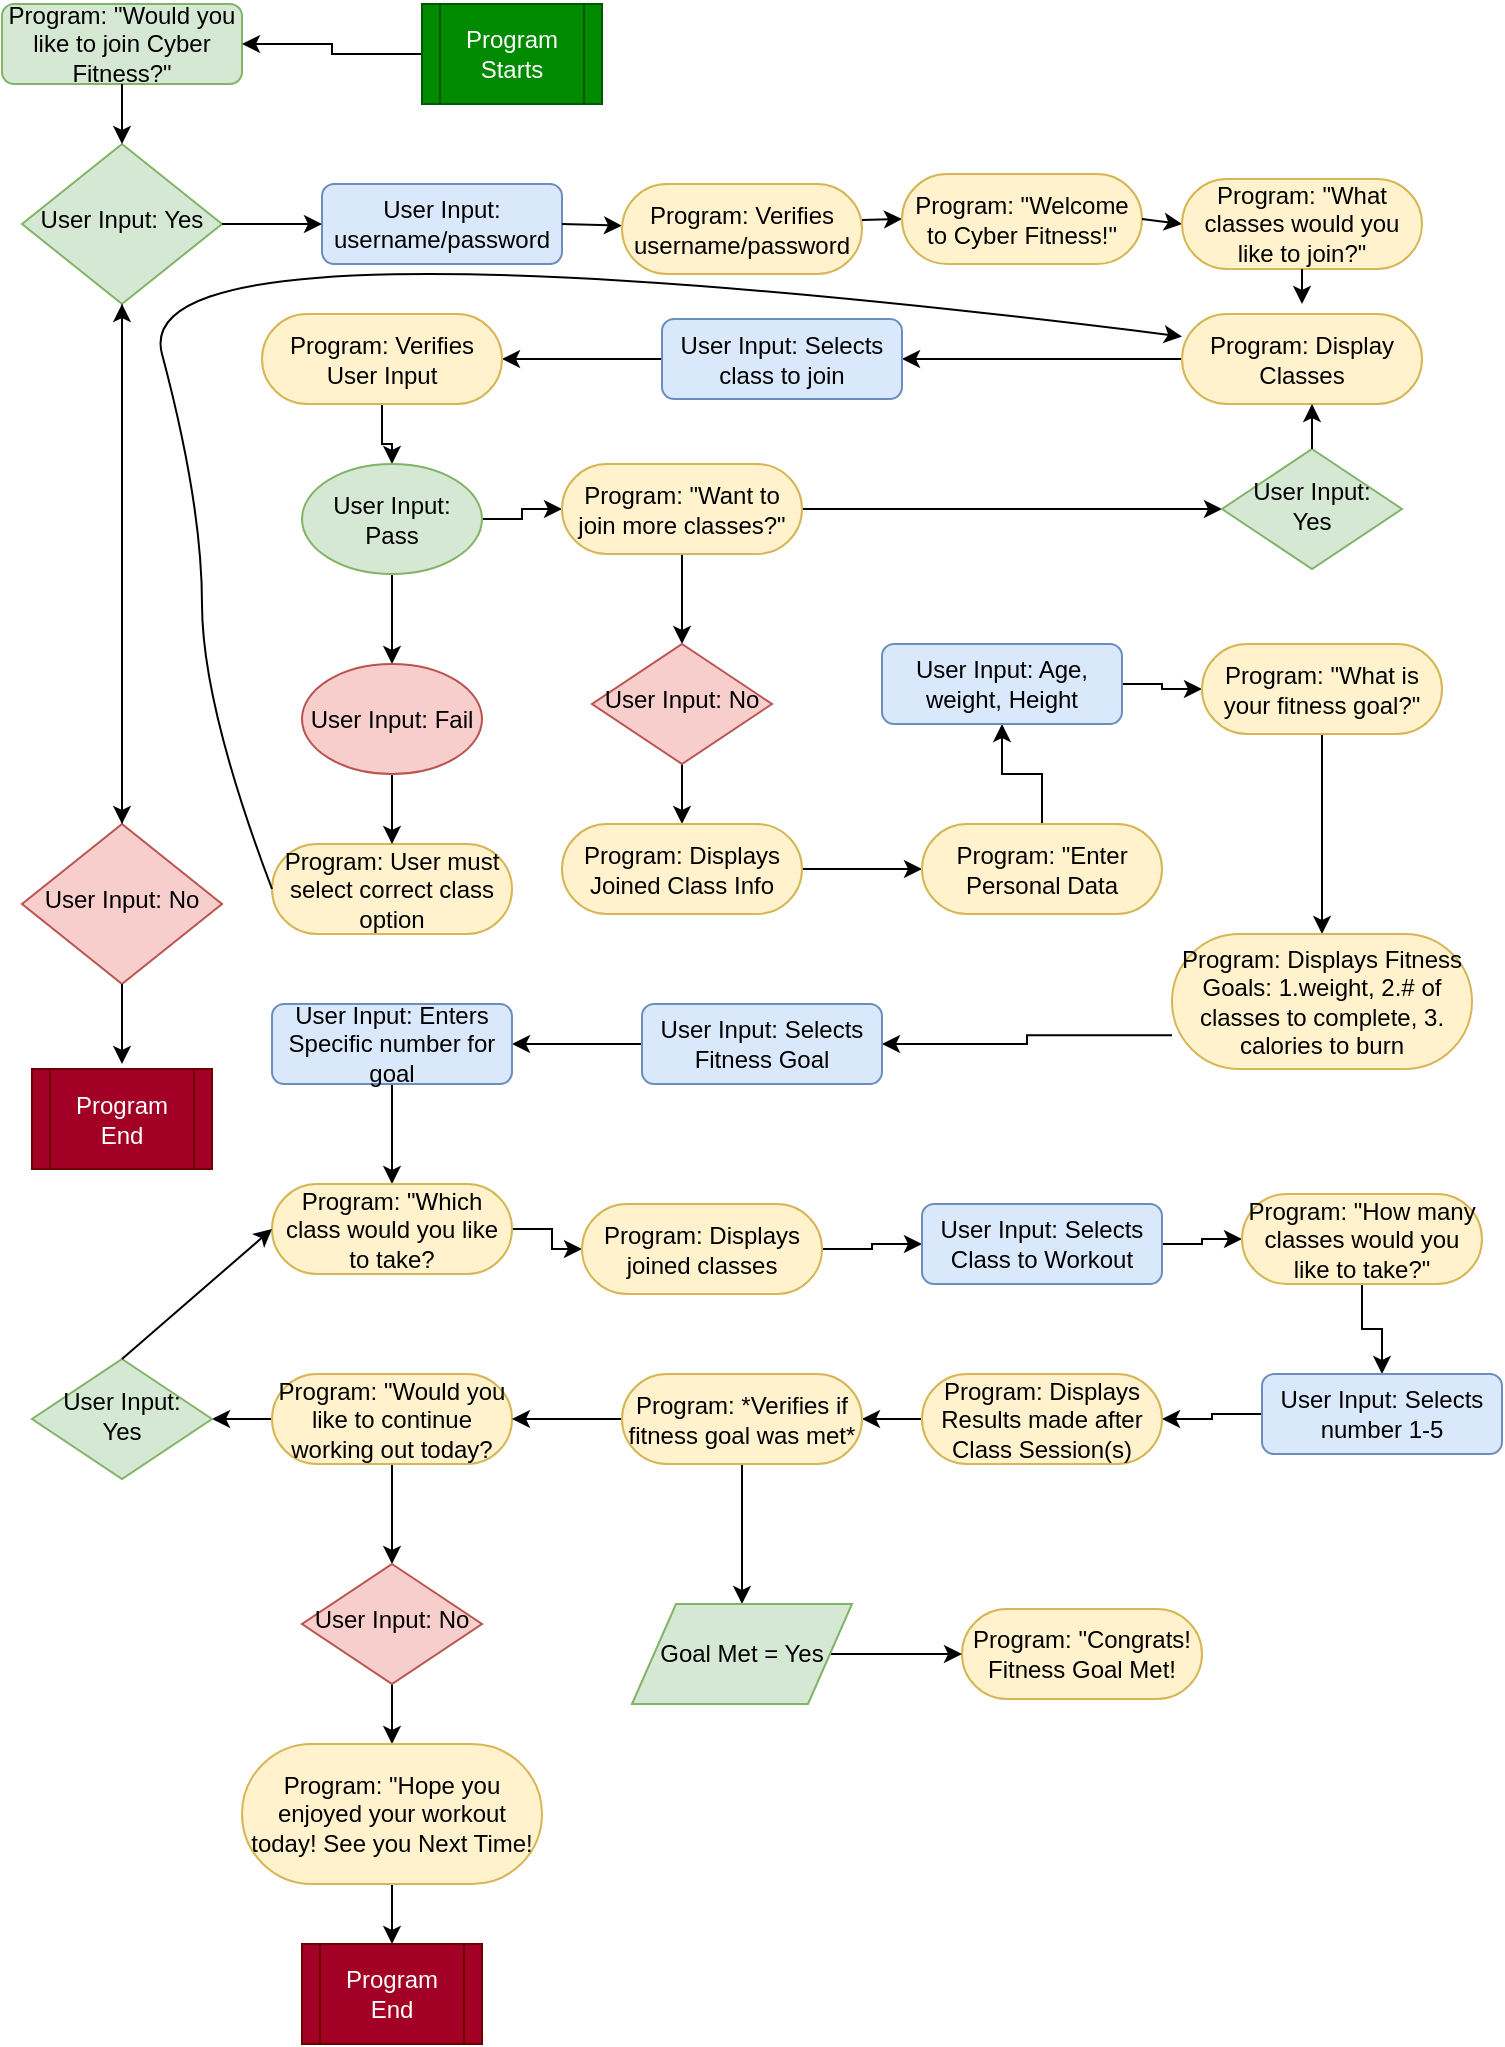 <mxfile version="12.6.6" type="device"><diagram id="C5RBs43oDa-KdzZeNtuy" name="Page-1"><mxGraphModel dx="2076" dy="1074" grid="1" gridSize="10" guides="1" tooltips="1" connect="1" arrows="1" fold="1" page="1" pageScale="1" pageWidth="827" pageHeight="1169" math="0" shadow="0"><root><mxCell id="WIyWlLk6GJQsqaUBKTNV-0"/><mxCell id="WIyWlLk6GJQsqaUBKTNV-1" parent="WIyWlLk6GJQsqaUBKTNV-0"/><mxCell id="WIyWlLk6GJQsqaUBKTNV-3" value="Program: &quot;Would you like to join Cyber Fitness?&quot;" style="rounded=1;whiteSpace=wrap;html=1;fontSize=12;glass=0;strokeWidth=1;shadow=0;fillColor=#d5e8d4;strokeColor=#82b366;" parent="WIyWlLk6GJQsqaUBKTNV-1" vertex="1"><mxGeometry y="10" width="120" height="40" as="geometry"/></mxCell><mxCell id="7iT03SDn4NpZeoi092vU-6" style="edgeStyle=orthogonalEdgeStyle;rounded=0;orthogonalLoop=1;jettySize=auto;html=1;" edge="1" parent="WIyWlLk6GJQsqaUBKTNV-1" source="WIyWlLk6GJQsqaUBKTNV-6" target="WIyWlLk6GJQsqaUBKTNV-10"><mxGeometry relative="1" as="geometry"/></mxCell><mxCell id="WIyWlLk6GJQsqaUBKTNV-6" value="User Input: Yes" style="rhombus;whiteSpace=wrap;html=1;shadow=0;fontFamily=Helvetica;fontSize=12;align=center;strokeWidth=1;spacing=6;spacingTop=-4;fillColor=#d5e8d4;strokeColor=#82b366;" parent="WIyWlLk6GJQsqaUBKTNV-1" vertex="1"><mxGeometry x="10" y="80" width="100" height="80" as="geometry"/></mxCell><mxCell id="WIyWlLk6GJQsqaUBKTNV-7" value="User Input: username/password" style="rounded=1;whiteSpace=wrap;html=1;fontSize=12;glass=0;strokeWidth=1;shadow=0;fillColor=#dae8fc;strokeColor=#6c8ebf;" parent="WIyWlLk6GJQsqaUBKTNV-1" vertex="1"><mxGeometry x="160" y="100" width="120" height="40" as="geometry"/></mxCell><mxCell id="7iT03SDn4NpZeoi092vU-5" style="edgeStyle=orthogonalEdgeStyle;rounded=0;orthogonalLoop=1;jettySize=auto;html=1;entryX=0.5;entryY=1;entryDx=0;entryDy=0;" edge="1" parent="WIyWlLk6GJQsqaUBKTNV-1" source="WIyWlLk6GJQsqaUBKTNV-10" target="WIyWlLk6GJQsqaUBKTNV-6"><mxGeometry relative="1" as="geometry"/></mxCell><mxCell id="WIyWlLk6GJQsqaUBKTNV-10" value="User Input: No" style="rhombus;whiteSpace=wrap;html=1;shadow=0;fontFamily=Helvetica;fontSize=12;align=center;strokeWidth=1;spacing=6;spacingTop=-4;fillColor=#f8cecc;strokeColor=#b85450;" parent="WIyWlLk6GJQsqaUBKTNV-1" vertex="1"><mxGeometry x="10" y="420" width="100" height="80" as="geometry"/></mxCell><mxCell id="7iT03SDn4NpZeoi092vU-7" value="" style="endArrow=classic;html=1;exitX=0.5;exitY=1;exitDx=0;exitDy=0;" edge="1" parent="WIyWlLk6GJQsqaUBKTNV-1" source="WIyWlLk6GJQsqaUBKTNV-10"><mxGeometry width="50" height="50" relative="1" as="geometry"><mxPoint x="70" y="300" as="sourcePoint"/><mxPoint x="60" y="540" as="targetPoint"/></mxGeometry></mxCell><mxCell id="7iT03SDn4NpZeoi092vU-8" value="" style="endArrow=classic;html=1;exitX=1;exitY=0.5;exitDx=0;exitDy=0;" edge="1" parent="WIyWlLk6GJQsqaUBKTNV-1" source="WIyWlLk6GJQsqaUBKTNV-6"><mxGeometry width="50" height="50" relative="1" as="geometry"><mxPoint x="280" y="180" as="sourcePoint"/><mxPoint x="160" y="120" as="targetPoint"/></mxGeometry></mxCell><mxCell id="7iT03SDn4NpZeoi092vU-11" value="" style="endArrow=classic;html=1;exitX=1;exitY=0.5;exitDx=0;exitDy=0;" edge="1" parent="WIyWlLk6GJQsqaUBKTNV-1" source="WIyWlLk6GJQsqaUBKTNV-7" target="7iT03SDn4NpZeoi092vU-12"><mxGeometry width="50" height="50" relative="1" as="geometry"><mxPoint x="210" y="190" as="sourcePoint"/><mxPoint x="220" y="170" as="targetPoint"/></mxGeometry></mxCell><mxCell id="7iT03SDn4NpZeoi092vU-12" value="Program: Verifies username/password" style="rounded=1;whiteSpace=wrap;html=1;arcSize=50;fillColor=#fff2cc;strokeColor=#d6b656;" vertex="1" parent="WIyWlLk6GJQsqaUBKTNV-1"><mxGeometry x="310" y="100" width="120" height="45" as="geometry"/></mxCell><mxCell id="7iT03SDn4NpZeoi092vU-13" value="" style="endArrow=classic;html=1;entryX=0;entryY=0.5;entryDx=0;entryDy=0;" edge="1" parent="WIyWlLk6GJQsqaUBKTNV-1" target="7iT03SDn4NpZeoi092vU-14"><mxGeometry width="50" height="50" relative="1" as="geometry"><mxPoint x="430" y="118" as="sourcePoint"/><mxPoint x="460" y="120" as="targetPoint"/></mxGeometry></mxCell><mxCell id="7iT03SDn4NpZeoi092vU-14" value="Program: &quot;Welcome to Cyber Fitness!&quot;" style="rounded=1;whiteSpace=wrap;html=1;arcSize=50;fillColor=#fff2cc;strokeColor=#d6b656;" vertex="1" parent="WIyWlLk6GJQsqaUBKTNV-1"><mxGeometry x="450" y="95" width="120" height="45" as="geometry"/></mxCell><mxCell id="7iT03SDn4NpZeoi092vU-15" value="" style="endArrow=classic;html=1;exitX=1;exitY=0.5;exitDx=0;exitDy=0;entryX=0;entryY=0.5;entryDx=0;entryDy=0;" edge="1" parent="WIyWlLk6GJQsqaUBKTNV-1" source="7iT03SDn4NpZeoi092vU-14" target="7iT03SDn4NpZeoi092vU-16"><mxGeometry width="50" height="50" relative="1" as="geometry"><mxPoint x="200" y="340" as="sourcePoint"/><mxPoint x="600" y="120" as="targetPoint"/></mxGeometry></mxCell><mxCell id="7iT03SDn4NpZeoi092vU-16" value="Program: &quot;What classes would you like to join?&quot;" style="rounded=1;whiteSpace=wrap;html=1;arcSize=50;fillColor=#fff2cc;strokeColor=#d6b656;" vertex="1" parent="WIyWlLk6GJQsqaUBKTNV-1"><mxGeometry x="590" y="97.5" width="120" height="45" as="geometry"/></mxCell><mxCell id="7iT03SDn4NpZeoi092vU-17" value="" style="endArrow=classic;html=1;exitX=0.5;exitY=1;exitDx=0;exitDy=0;" edge="1" parent="WIyWlLk6GJQsqaUBKTNV-1" source="7iT03SDn4NpZeoi092vU-16"><mxGeometry width="50" height="50" relative="1" as="geometry"><mxPoint x="630" y="200" as="sourcePoint"/><mxPoint x="650" y="160" as="targetPoint"/></mxGeometry></mxCell><mxCell id="7iT03SDn4NpZeoi092vU-40" value="" style="edgeStyle=orthogonalEdgeStyle;rounded=0;orthogonalLoop=1;jettySize=auto;html=1;entryX=1;entryY=0.5;entryDx=0;entryDy=0;" edge="1" parent="WIyWlLk6GJQsqaUBKTNV-1" source="7iT03SDn4NpZeoi092vU-18" target="7iT03SDn4NpZeoi092vU-19"><mxGeometry relative="1" as="geometry"><mxPoint x="510" y="187.5" as="targetPoint"/></mxGeometry></mxCell><mxCell id="7iT03SDn4NpZeoi092vU-18" value="Program: Display Classes" style="rounded=1;whiteSpace=wrap;html=1;arcSize=50;fillColor=#fff2cc;strokeColor=#d6b656;" vertex="1" parent="WIyWlLk6GJQsqaUBKTNV-1"><mxGeometry x="590" y="165" width="120" height="45" as="geometry"/></mxCell><mxCell id="7iT03SDn4NpZeoi092vU-35" value="" style="edgeStyle=orthogonalEdgeStyle;rounded=0;orthogonalLoop=1;jettySize=auto;html=1;" edge="1" parent="WIyWlLk6GJQsqaUBKTNV-1" source="7iT03SDn4NpZeoi092vU-19" target="7iT03SDn4NpZeoi092vU-20"><mxGeometry relative="1" as="geometry"/></mxCell><mxCell id="7iT03SDn4NpZeoi092vU-19" value="User Input: Selects class to join" style="rounded=1;whiteSpace=wrap;html=1;fontSize=12;glass=0;strokeWidth=1;shadow=0;fillColor=#dae8fc;strokeColor=#6c8ebf;" vertex="1" parent="WIyWlLk6GJQsqaUBKTNV-1"><mxGeometry x="330" y="167.5" width="120" height="40" as="geometry"/></mxCell><mxCell id="7iT03SDn4NpZeoi092vU-32" value="" style="edgeStyle=orthogonalEdgeStyle;rounded=0;orthogonalLoop=1;jettySize=auto;html=1;" edge="1" parent="WIyWlLk6GJQsqaUBKTNV-1" source="7iT03SDn4NpZeoi092vU-20" target="7iT03SDn4NpZeoi092vU-24"><mxGeometry relative="1" as="geometry"/></mxCell><mxCell id="7iT03SDn4NpZeoi092vU-20" value="Program: Verifies User Input" style="rounded=1;whiteSpace=wrap;html=1;arcSize=50;fillColor=#fff2cc;strokeColor=#d6b656;" vertex="1" parent="WIyWlLk6GJQsqaUBKTNV-1"><mxGeometry x="130" y="165" width="120" height="45" as="geometry"/></mxCell><mxCell id="7iT03SDn4NpZeoi092vU-21" value="Program: User must select correct class option" style="rounded=1;whiteSpace=wrap;html=1;arcSize=50;fillColor=#fff2cc;strokeColor=#d6b656;" vertex="1" parent="WIyWlLk6GJQsqaUBKTNV-1"><mxGeometry x="135" y="430" width="120" height="45" as="geometry"/></mxCell><mxCell id="7iT03SDn4NpZeoi092vU-31" value="" style="edgeStyle=orthogonalEdgeStyle;rounded=0;orthogonalLoop=1;jettySize=auto;html=1;" edge="1" parent="WIyWlLk6GJQsqaUBKTNV-1" source="7iT03SDn4NpZeoi092vU-24" target="7iT03SDn4NpZeoi092vU-27"><mxGeometry relative="1" as="geometry"/></mxCell><mxCell id="7iT03SDn4NpZeoi092vU-33" value="" style="edgeStyle=orthogonalEdgeStyle;rounded=0;orthogonalLoop=1;jettySize=auto;html=1;" edge="1" parent="WIyWlLk6GJQsqaUBKTNV-1" source="7iT03SDn4NpZeoi092vU-24" target="7iT03SDn4NpZeoi092vU-25"><mxGeometry relative="1" as="geometry"/></mxCell><mxCell id="7iT03SDn4NpZeoi092vU-24" value="User Input: Pass" style="ellipse;whiteSpace=wrap;html=1;fillColor=#d5e8d4;strokeColor=#82b366;" vertex="1" parent="WIyWlLk6GJQsqaUBKTNV-1"><mxGeometry x="150" y="240" width="90" height="55" as="geometry"/></mxCell><mxCell id="7iT03SDn4NpZeoi092vU-34" value="" style="edgeStyle=orthogonalEdgeStyle;rounded=0;orthogonalLoop=1;jettySize=auto;html=1;" edge="1" parent="WIyWlLk6GJQsqaUBKTNV-1" source="7iT03SDn4NpZeoi092vU-25" target="7iT03SDn4NpZeoi092vU-21"><mxGeometry relative="1" as="geometry"/></mxCell><mxCell id="7iT03SDn4NpZeoi092vU-25" value="User Input: Fail" style="ellipse;whiteSpace=wrap;html=1;fillColor=#f8cecc;strokeColor=#b85450;" vertex="1" parent="WIyWlLk6GJQsqaUBKTNV-1"><mxGeometry x="150" y="340" width="90" height="55" as="geometry"/></mxCell><mxCell id="7iT03SDn4NpZeoi092vU-26" value="" style="curved=1;endArrow=classic;html=1;exitX=0;exitY=0.5;exitDx=0;exitDy=0;entryX=0;entryY=0.25;entryDx=0;entryDy=0;" edge="1" parent="WIyWlLk6GJQsqaUBKTNV-1" source="7iT03SDn4NpZeoi092vU-21" target="7iT03SDn4NpZeoi092vU-18"><mxGeometry width="50" height="50" relative="1" as="geometry"><mxPoint x="100" y="340" as="sourcePoint"/><mxPoint x="150" y="290" as="targetPoint"/><Array as="points"><mxPoint x="100" y="360"/><mxPoint x="100" y="260"/><mxPoint x="60" y="110"/></Array></mxGeometry></mxCell><mxCell id="7iT03SDn4NpZeoi092vU-30" value="" style="edgeStyle=orthogonalEdgeStyle;rounded=0;orthogonalLoop=1;jettySize=auto;html=1;" edge="1" parent="WIyWlLk6GJQsqaUBKTNV-1" source="7iT03SDn4NpZeoi092vU-27" target="7iT03SDn4NpZeoi092vU-29"><mxGeometry relative="1" as="geometry"/></mxCell><mxCell id="7iT03SDn4NpZeoi092vU-38" value="" style="edgeStyle=orthogonalEdgeStyle;rounded=0;orthogonalLoop=1;jettySize=auto;html=1;" edge="1" parent="WIyWlLk6GJQsqaUBKTNV-1" source="7iT03SDn4NpZeoi092vU-27" target="7iT03SDn4NpZeoi092vU-28"><mxGeometry relative="1" as="geometry"/></mxCell><mxCell id="7iT03SDn4NpZeoi092vU-27" value="Program: &quot;Want to join more classes?&quot;" style="rounded=1;whiteSpace=wrap;html=1;arcSize=50;fillColor=#fff2cc;strokeColor=#d6b656;" vertex="1" parent="WIyWlLk6GJQsqaUBKTNV-1"><mxGeometry x="280" y="240" width="120" height="45" as="geometry"/></mxCell><mxCell id="7iT03SDn4NpZeoi092vU-58" value="" style="edgeStyle=orthogonalEdgeStyle;rounded=0;orthogonalLoop=1;jettySize=auto;html=1;entryX=0.5;entryY=0;entryDx=0;entryDy=0;" edge="1" parent="WIyWlLk6GJQsqaUBKTNV-1" source="7iT03SDn4NpZeoi092vU-28" target="7iT03SDn4NpZeoi092vU-42"><mxGeometry relative="1" as="geometry"><mxPoint x="340" y="470" as="targetPoint"/></mxGeometry></mxCell><mxCell id="7iT03SDn4NpZeoi092vU-28" value="User Input: No" style="rhombus;whiteSpace=wrap;html=1;shadow=0;fontFamily=Helvetica;fontSize=12;align=center;strokeWidth=1;spacing=6;spacingTop=-4;fillColor=#f8cecc;strokeColor=#b85450;" vertex="1" parent="WIyWlLk6GJQsqaUBKTNV-1"><mxGeometry x="295" y="330" width="90" height="60" as="geometry"/></mxCell><mxCell id="7iT03SDn4NpZeoi092vU-29" value="User Input: Yes" style="rhombus;whiteSpace=wrap;html=1;shadow=0;fontFamily=Helvetica;fontSize=12;align=center;strokeWidth=1;spacing=6;spacingTop=-4;fillColor=#d5e8d4;strokeColor=#82b366;" vertex="1" parent="WIyWlLk6GJQsqaUBKTNV-1"><mxGeometry x="610" y="232.5" width="90" height="60" as="geometry"/></mxCell><mxCell id="7iT03SDn4NpZeoi092vU-41" value="" style="endArrow=classic;html=1;exitX=0.5;exitY=0;exitDx=0;exitDy=0;" edge="1" parent="WIyWlLk6GJQsqaUBKTNV-1" source="7iT03SDn4NpZeoi092vU-29"><mxGeometry width="50" height="50" relative="1" as="geometry"><mxPoint x="490" y="240" as="sourcePoint"/><mxPoint x="655" y="210" as="targetPoint"/></mxGeometry></mxCell><mxCell id="7iT03SDn4NpZeoi092vU-60" value="" style="edgeStyle=orthogonalEdgeStyle;rounded=0;orthogonalLoop=1;jettySize=auto;html=1;" edge="1" parent="WIyWlLk6GJQsqaUBKTNV-1" source="7iT03SDn4NpZeoi092vU-42" target="7iT03SDn4NpZeoi092vU-43"><mxGeometry relative="1" as="geometry"/></mxCell><mxCell id="7iT03SDn4NpZeoi092vU-42" value="Program: Displays Joined Class Info" style="rounded=1;whiteSpace=wrap;html=1;arcSize=50;fillColor=#fff2cc;strokeColor=#d6b656;" vertex="1" parent="WIyWlLk6GJQsqaUBKTNV-1"><mxGeometry x="280" y="420" width="120" height="45" as="geometry"/></mxCell><mxCell id="7iT03SDn4NpZeoi092vU-59" value="" style="edgeStyle=orthogonalEdgeStyle;rounded=0;orthogonalLoop=1;jettySize=auto;html=1;" edge="1" parent="WIyWlLk6GJQsqaUBKTNV-1" source="7iT03SDn4NpZeoi092vU-43" target="7iT03SDn4NpZeoi092vU-44"><mxGeometry relative="1" as="geometry"/></mxCell><mxCell id="7iT03SDn4NpZeoi092vU-43" value="Program: &quot;Enter Personal Data" style="rounded=1;whiteSpace=wrap;html=1;arcSize=50;fillColor=#fff2cc;strokeColor=#d6b656;" vertex="1" parent="WIyWlLk6GJQsqaUBKTNV-1"><mxGeometry x="460" y="420" width="120" height="45" as="geometry"/></mxCell><mxCell id="7iT03SDn4NpZeoi092vU-52" value="" style="edgeStyle=orthogonalEdgeStyle;rounded=0;orthogonalLoop=1;jettySize=auto;html=1;" edge="1" parent="WIyWlLk6GJQsqaUBKTNV-1" source="7iT03SDn4NpZeoi092vU-44" target="7iT03SDn4NpZeoi092vU-45"><mxGeometry relative="1" as="geometry"/></mxCell><mxCell id="7iT03SDn4NpZeoi092vU-44" value="User Input: Age, weight, Height" style="rounded=1;whiteSpace=wrap;html=1;fontSize=12;glass=0;strokeWidth=1;shadow=0;fillColor=#dae8fc;strokeColor=#6c8ebf;" vertex="1" parent="WIyWlLk6GJQsqaUBKTNV-1"><mxGeometry x="440" y="330" width="120" height="40" as="geometry"/></mxCell><mxCell id="7iT03SDn4NpZeoi092vU-53" value="" style="edgeStyle=orthogonalEdgeStyle;rounded=0;orthogonalLoop=1;jettySize=auto;html=1;" edge="1" parent="WIyWlLk6GJQsqaUBKTNV-1" source="7iT03SDn4NpZeoi092vU-45" target="7iT03SDn4NpZeoi092vU-46"><mxGeometry relative="1" as="geometry"/></mxCell><mxCell id="7iT03SDn4NpZeoi092vU-45" value="Program: &quot;What is your fitness goal?&quot;" style="rounded=1;whiteSpace=wrap;html=1;arcSize=50;fillColor=#fff2cc;strokeColor=#d6b656;" vertex="1" parent="WIyWlLk6GJQsqaUBKTNV-1"><mxGeometry x="600" y="330" width="120" height="45" as="geometry"/></mxCell><mxCell id="7iT03SDn4NpZeoi092vU-61" value="" style="edgeStyle=orthogonalEdgeStyle;rounded=0;orthogonalLoop=1;jettySize=auto;html=1;exitX=0;exitY=0.75;exitDx=0;exitDy=0;" edge="1" parent="WIyWlLk6GJQsqaUBKTNV-1" source="7iT03SDn4NpZeoi092vU-46" target="7iT03SDn4NpZeoi092vU-47"><mxGeometry relative="1" as="geometry"/></mxCell><mxCell id="7iT03SDn4NpZeoi092vU-46" value="Program: Displays Fitness Goals: 1.weight, 2.# of classes to complete, 3. calories to burn" style="rounded=1;whiteSpace=wrap;html=1;arcSize=50;fillColor=#fff2cc;strokeColor=#d6b656;" vertex="1" parent="WIyWlLk6GJQsqaUBKTNV-1"><mxGeometry x="585" y="475" width="150" height="67.5" as="geometry"/></mxCell><mxCell id="7iT03SDn4NpZeoi092vU-62" value="" style="edgeStyle=orthogonalEdgeStyle;rounded=0;orthogonalLoop=1;jettySize=auto;html=1;" edge="1" parent="WIyWlLk6GJQsqaUBKTNV-1" source="7iT03SDn4NpZeoi092vU-47" target="7iT03SDn4NpZeoi092vU-48"><mxGeometry relative="1" as="geometry"/></mxCell><mxCell id="7iT03SDn4NpZeoi092vU-47" value="User Input: Selects Fitness Goal" style="rounded=1;whiteSpace=wrap;html=1;fontSize=12;glass=0;strokeWidth=1;shadow=0;fillColor=#dae8fc;strokeColor=#6c8ebf;" vertex="1" parent="WIyWlLk6GJQsqaUBKTNV-1"><mxGeometry x="320" y="510" width="120" height="40" as="geometry"/></mxCell><mxCell id="7iT03SDn4NpZeoi092vU-63" value="" style="edgeStyle=orthogonalEdgeStyle;rounded=0;orthogonalLoop=1;jettySize=auto;html=1;" edge="1" parent="WIyWlLk6GJQsqaUBKTNV-1" source="7iT03SDn4NpZeoi092vU-48" target="7iT03SDn4NpZeoi092vU-49"><mxGeometry relative="1" as="geometry"/></mxCell><mxCell id="7iT03SDn4NpZeoi092vU-48" value="User Input: Enters Specific number for goal" style="rounded=1;whiteSpace=wrap;html=1;fontSize=12;glass=0;strokeWidth=1;shadow=0;fillColor=#dae8fc;strokeColor=#6c8ebf;" vertex="1" parent="WIyWlLk6GJQsqaUBKTNV-1"><mxGeometry x="135" y="510" width="120" height="40" as="geometry"/></mxCell><mxCell id="7iT03SDn4NpZeoi092vU-64" value="" style="edgeStyle=orthogonalEdgeStyle;rounded=0;orthogonalLoop=1;jettySize=auto;html=1;entryX=0;entryY=0.5;entryDx=0;entryDy=0;" edge="1" parent="WIyWlLk6GJQsqaUBKTNV-1" source="7iT03SDn4NpZeoi092vU-49" target="7iT03SDn4NpZeoi092vU-50"><mxGeometry relative="1" as="geometry"/></mxCell><mxCell id="7iT03SDn4NpZeoi092vU-49" value="Program: &quot;Which class would you like to take?" style="rounded=1;whiteSpace=wrap;html=1;arcSize=50;fillColor=#fff2cc;strokeColor=#d6b656;" vertex="1" parent="WIyWlLk6GJQsqaUBKTNV-1"><mxGeometry x="135" y="600" width="120" height="45" as="geometry"/></mxCell><mxCell id="7iT03SDn4NpZeoi092vU-70" value="" style="edgeStyle=orthogonalEdgeStyle;rounded=0;orthogonalLoop=1;jettySize=auto;html=1;entryX=0;entryY=0.5;entryDx=0;entryDy=0;" edge="1" parent="WIyWlLk6GJQsqaUBKTNV-1" source="7iT03SDn4NpZeoi092vU-50" target="7iT03SDn4NpZeoi092vU-65"><mxGeometry relative="1" as="geometry"><mxPoint x="190" y="660" as="targetPoint"/></mxGeometry></mxCell><mxCell id="7iT03SDn4NpZeoi092vU-50" value="Program: Displays joined classes" style="rounded=1;whiteSpace=wrap;html=1;arcSize=50;fillColor=#fff2cc;strokeColor=#d6b656;" vertex="1" parent="WIyWlLk6GJQsqaUBKTNV-1"><mxGeometry x="290" y="610" width="120" height="45" as="geometry"/></mxCell><mxCell id="7iT03SDn4NpZeoi092vU-68" value="" style="edgeStyle=orthogonalEdgeStyle;rounded=0;orthogonalLoop=1;jettySize=auto;html=1;" edge="1" parent="WIyWlLk6GJQsqaUBKTNV-1" source="7iT03SDn4NpZeoi092vU-65" target="7iT03SDn4NpZeoi092vU-66"><mxGeometry relative="1" as="geometry"/></mxCell><mxCell id="7iT03SDn4NpZeoi092vU-65" value="User Input: Selects Class to Workout" style="rounded=1;whiteSpace=wrap;html=1;fontSize=12;glass=0;strokeWidth=1;shadow=0;fillColor=#dae8fc;strokeColor=#6c8ebf;" vertex="1" parent="WIyWlLk6GJQsqaUBKTNV-1"><mxGeometry x="460" y="610" width="120" height="40" as="geometry"/></mxCell><mxCell id="7iT03SDn4NpZeoi092vU-71" value="" style="edgeStyle=orthogonalEdgeStyle;rounded=0;orthogonalLoop=1;jettySize=auto;html=1;" edge="1" parent="WIyWlLk6GJQsqaUBKTNV-1" source="7iT03SDn4NpZeoi092vU-66" target="7iT03SDn4NpZeoi092vU-67"><mxGeometry relative="1" as="geometry"/></mxCell><mxCell id="7iT03SDn4NpZeoi092vU-66" value="Program: &quot;How many classes would you like to take?&quot;" style="rounded=1;whiteSpace=wrap;html=1;arcSize=50;fillColor=#fff2cc;strokeColor=#d6b656;" vertex="1" parent="WIyWlLk6GJQsqaUBKTNV-1"><mxGeometry x="620" y="605" width="120" height="45" as="geometry"/></mxCell><mxCell id="7iT03SDn4NpZeoi092vU-73" value="" style="edgeStyle=orthogonalEdgeStyle;rounded=0;orthogonalLoop=1;jettySize=auto;html=1;" edge="1" parent="WIyWlLk6GJQsqaUBKTNV-1" source="7iT03SDn4NpZeoi092vU-67" target="7iT03SDn4NpZeoi092vU-72"><mxGeometry relative="1" as="geometry"/></mxCell><mxCell id="7iT03SDn4NpZeoi092vU-67" value="User Input: Selects number 1-5" style="rounded=1;whiteSpace=wrap;html=1;fontSize=12;glass=0;strokeWidth=1;shadow=0;fillColor=#dae8fc;strokeColor=#6c8ebf;" vertex="1" parent="WIyWlLk6GJQsqaUBKTNV-1"><mxGeometry x="630" y="695" width="120" height="40" as="geometry"/></mxCell><mxCell id="7iT03SDn4NpZeoi092vU-84" value="" style="edgeStyle=orthogonalEdgeStyle;rounded=0;orthogonalLoop=1;jettySize=auto;html=1;" edge="1" parent="WIyWlLk6GJQsqaUBKTNV-1" source="7iT03SDn4NpZeoi092vU-72" target="7iT03SDn4NpZeoi092vU-82"><mxGeometry relative="1" as="geometry"/></mxCell><mxCell id="7iT03SDn4NpZeoi092vU-72" value="Program: Displays Results made after Class Session(s)" style="rounded=1;whiteSpace=wrap;html=1;arcSize=50;fillColor=#fff2cc;strokeColor=#d6b656;" vertex="1" parent="WIyWlLk6GJQsqaUBKTNV-1"><mxGeometry x="460" y="695" width="120" height="45" as="geometry"/></mxCell><mxCell id="7iT03SDn4NpZeoi092vU-77" value="" style="edgeStyle=orthogonalEdgeStyle;rounded=0;orthogonalLoop=1;jettySize=auto;html=1;" edge="1" parent="WIyWlLk6GJQsqaUBKTNV-1" source="7iT03SDn4NpZeoi092vU-74" target="7iT03SDn4NpZeoi092vU-76"><mxGeometry relative="1" as="geometry"/></mxCell><mxCell id="7iT03SDn4NpZeoi092vU-81" value="" style="edgeStyle=orthogonalEdgeStyle;rounded=0;orthogonalLoop=1;jettySize=auto;html=1;" edge="1" parent="WIyWlLk6GJQsqaUBKTNV-1" source="7iT03SDn4NpZeoi092vU-74" target="7iT03SDn4NpZeoi092vU-80"><mxGeometry relative="1" as="geometry"/></mxCell><mxCell id="7iT03SDn4NpZeoi092vU-74" value="Program: &quot;Would you like to continue working out today?" style="rounded=1;whiteSpace=wrap;html=1;arcSize=50;fillColor=#fff2cc;strokeColor=#d6b656;" vertex="1" parent="WIyWlLk6GJQsqaUBKTNV-1"><mxGeometry x="135" y="695" width="120" height="45" as="geometry"/></mxCell><mxCell id="7iT03SDn4NpZeoi092vU-76" value="User Input: Yes" style="rhombus;whiteSpace=wrap;html=1;shadow=0;fontFamily=Helvetica;fontSize=12;align=center;strokeWidth=1;spacing=6;spacingTop=-4;fillColor=#d5e8d4;strokeColor=#82b366;" vertex="1" parent="WIyWlLk6GJQsqaUBKTNV-1"><mxGeometry x="15" y="687.5" width="90" height="60" as="geometry"/></mxCell><mxCell id="7iT03SDn4NpZeoi092vU-79" value="" style="endArrow=classic;html=1;exitX=0.5;exitY=0;exitDx=0;exitDy=0;entryX=0;entryY=0.5;entryDx=0;entryDy=0;" edge="1" parent="WIyWlLk6GJQsqaUBKTNV-1" source="7iT03SDn4NpZeoi092vU-76" target="7iT03SDn4NpZeoi092vU-49"><mxGeometry width="50" height="50" relative="1" as="geometry"><mxPoint x="60" y="680" as="sourcePoint"/><mxPoint x="110" y="630" as="targetPoint"/></mxGeometry></mxCell><mxCell id="7iT03SDn4NpZeoi092vU-87" value="" style="edgeStyle=orthogonalEdgeStyle;rounded=0;orthogonalLoop=1;jettySize=auto;html=1;" edge="1" parent="WIyWlLk6GJQsqaUBKTNV-1" source="7iT03SDn4NpZeoi092vU-80" target="7iT03SDn4NpZeoi092vU-86"><mxGeometry relative="1" as="geometry"/></mxCell><mxCell id="7iT03SDn4NpZeoi092vU-80" value="User Input: No" style="rhombus;whiteSpace=wrap;html=1;shadow=0;fontFamily=Helvetica;fontSize=12;align=center;strokeWidth=1;spacing=6;spacingTop=-4;fillColor=#f8cecc;strokeColor=#b85450;" vertex="1" parent="WIyWlLk6GJQsqaUBKTNV-1"><mxGeometry x="150" y="790" width="90" height="60" as="geometry"/></mxCell><mxCell id="7iT03SDn4NpZeoi092vU-85" value="" style="edgeStyle=orthogonalEdgeStyle;rounded=0;orthogonalLoop=1;jettySize=auto;html=1;" edge="1" parent="WIyWlLk6GJQsqaUBKTNV-1" source="7iT03SDn4NpZeoi092vU-82" target="7iT03SDn4NpZeoi092vU-74"><mxGeometry relative="1" as="geometry"/></mxCell><mxCell id="7iT03SDn4NpZeoi092vU-90" value="" style="edgeStyle=orthogonalEdgeStyle;rounded=0;orthogonalLoop=1;jettySize=auto;html=1;" edge="1" parent="WIyWlLk6GJQsqaUBKTNV-1" source="7iT03SDn4NpZeoi092vU-82" target="7iT03SDn4NpZeoi092vU-89"><mxGeometry relative="1" as="geometry"/></mxCell><mxCell id="7iT03SDn4NpZeoi092vU-82" value="Program: *Verifies if fitness goal was met*" style="rounded=1;whiteSpace=wrap;html=1;arcSize=50;fillColor=#fff2cc;strokeColor=#d6b656;" vertex="1" parent="WIyWlLk6GJQsqaUBKTNV-1"><mxGeometry x="310" y="695" width="120" height="45" as="geometry"/></mxCell><mxCell id="7iT03SDn4NpZeoi092vU-97" value="" style="edgeStyle=orthogonalEdgeStyle;rounded=0;orthogonalLoop=1;jettySize=auto;html=1;" edge="1" parent="WIyWlLk6GJQsqaUBKTNV-1" source="7iT03SDn4NpZeoi092vU-86" target="7iT03SDn4NpZeoi092vU-95"><mxGeometry relative="1" as="geometry"/></mxCell><mxCell id="7iT03SDn4NpZeoi092vU-86" value="Program: &quot;Hope you enjoyed your workout today! See you Next Time!" style="rounded=1;whiteSpace=wrap;html=1;arcSize=50;fillColor=#fff2cc;strokeColor=#d6b656;" vertex="1" parent="WIyWlLk6GJQsqaUBKTNV-1"><mxGeometry x="120" y="880" width="150" height="70" as="geometry"/></mxCell><mxCell id="7iT03SDn4NpZeoi092vU-88" value="Program: &quot;Congrats! Fitness Goal Met!" style="rounded=1;whiteSpace=wrap;html=1;arcSize=50;fillColor=#fff2cc;strokeColor=#d6b656;" vertex="1" parent="WIyWlLk6GJQsqaUBKTNV-1"><mxGeometry x="480" y="812.5" width="120" height="45" as="geometry"/></mxCell><mxCell id="7iT03SDn4NpZeoi092vU-91" value="" style="edgeStyle=orthogonalEdgeStyle;rounded=0;orthogonalLoop=1;jettySize=auto;html=1;" edge="1" parent="WIyWlLk6GJQsqaUBKTNV-1" source="7iT03SDn4NpZeoi092vU-89" target="7iT03SDn4NpZeoi092vU-88"><mxGeometry relative="1" as="geometry"/></mxCell><mxCell id="7iT03SDn4NpZeoi092vU-89" value="Goal Met = Yes" style="shape=parallelogram;perimeter=parallelogramPerimeter;whiteSpace=wrap;html=1;fillColor=#d5e8d4;strokeColor=#82b366;" vertex="1" parent="WIyWlLk6GJQsqaUBKTNV-1"><mxGeometry x="315" y="810" width="110" height="50" as="geometry"/></mxCell><mxCell id="7iT03SDn4NpZeoi092vU-94" value="" style="edgeStyle=orthogonalEdgeStyle;rounded=0;orthogonalLoop=1;jettySize=auto;html=1;entryX=1;entryY=0.5;entryDx=0;entryDy=0;" edge="1" parent="WIyWlLk6GJQsqaUBKTNV-1" source="7iT03SDn4NpZeoi092vU-92" target="WIyWlLk6GJQsqaUBKTNV-3"><mxGeometry relative="1" as="geometry"><mxPoint x="130" y="35" as="targetPoint"/></mxGeometry></mxCell><mxCell id="7iT03SDn4NpZeoi092vU-92" value="Program Starts" style="shape=process;whiteSpace=wrap;html=1;backgroundOutline=1;fillColor=#008a00;strokeColor=#005700;fontColor=#ffffff;" vertex="1" parent="WIyWlLk6GJQsqaUBKTNV-1"><mxGeometry x="210" y="10" width="90" height="50" as="geometry"/></mxCell><mxCell id="7iT03SDn4NpZeoi092vU-95" value="Program End" style="shape=process;whiteSpace=wrap;html=1;backgroundOutline=1;fillColor=#a20025;strokeColor=#6F0000;fontColor=#ffffff;" vertex="1" parent="WIyWlLk6GJQsqaUBKTNV-1"><mxGeometry x="150" y="980" width="90" height="50" as="geometry"/></mxCell><mxCell id="7iT03SDn4NpZeoi092vU-96" value="Program End" style="shape=process;whiteSpace=wrap;html=1;backgroundOutline=1;fillColor=#a20025;strokeColor=#6F0000;fontColor=#ffffff;" vertex="1" parent="WIyWlLk6GJQsqaUBKTNV-1"><mxGeometry x="15" y="542.5" width="90" height="50" as="geometry"/></mxCell><mxCell id="7iT03SDn4NpZeoi092vU-98" value="" style="endArrow=classic;html=1;exitX=0.5;exitY=1;exitDx=0;exitDy=0;entryX=0.5;entryY=0;entryDx=0;entryDy=0;" edge="1" parent="WIyWlLk6GJQsqaUBKTNV-1" source="WIyWlLk6GJQsqaUBKTNV-3" target="WIyWlLk6GJQsqaUBKTNV-6"><mxGeometry width="50" height="50" relative="1" as="geometry"><mxPoint x="50" y="100" as="sourcePoint"/><mxPoint x="100" y="50" as="targetPoint"/></mxGeometry></mxCell></root></mxGraphModel></diagram></mxfile>